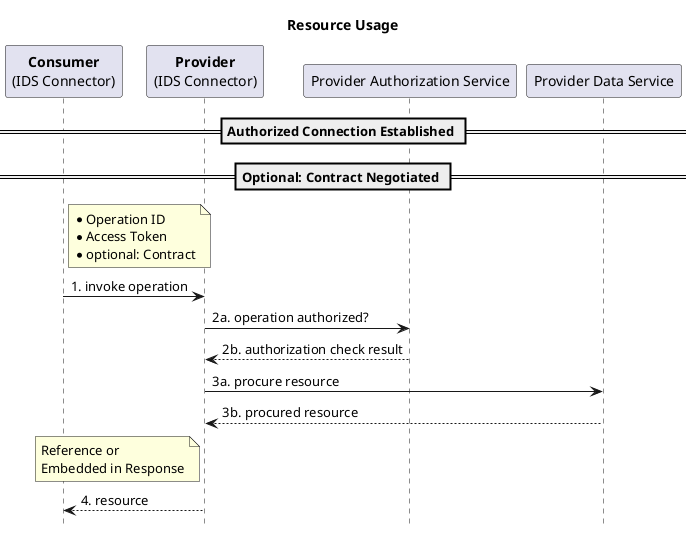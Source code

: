 @startuml

hide footbox

title Resource Usage

participant "**Consumer**\n(IDS Connector)" as C
participant "**Provider**\n(IDS Connector)" as P
participant "Provider Authorization Service" as PAS
participant "Provider Data Service" as PDS

== Authorized Connection Established ==

== Optional: Contract Negotiated ==

note right of C: *Operation ID\n*Access Token\n*optional: Contract
C -> P: 1. invoke operation

P -> PAS: 2a. operation authorized?
P <-- PAS: 2b. authorization check result

P -> PDS: 3a. procure resource
P <-- PDS: 3b. procured resource

note left of P: Reference or\nEmbedded in Response
C <-- P: 4. resource

@enduml
